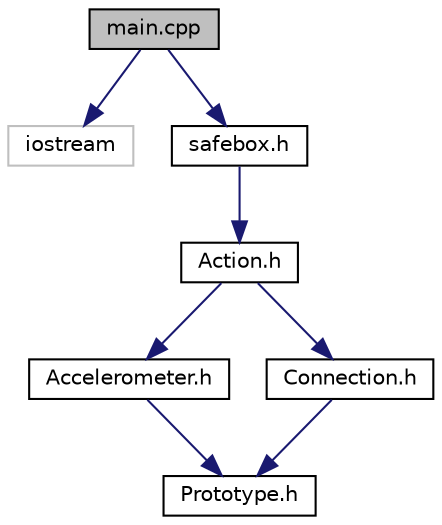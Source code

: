 digraph "main.cpp"
{
 // LATEX_PDF_SIZE
  edge [fontname="Helvetica",fontsize="10",labelfontname="Helvetica",labelfontsize="10"];
  node [fontname="Helvetica",fontsize="10",shape=record];
  Node1 [label="main.cpp",height=0.2,width=0.4,color="black", fillcolor="grey75", style="filled", fontcolor="black",tooltip=" "];
  Node1 -> Node2 [color="midnightblue",fontsize="10",style="solid",fontname="Helvetica"];
  Node2 [label="iostream",height=0.2,width=0.4,color="grey75", fillcolor="white", style="filled",tooltip=" "];
  Node1 -> Node3 [color="midnightblue",fontsize="10",style="solid",fontname="Helvetica"];
  Node3 [label="safebox.h",height=0.2,width=0.4,color="black", fillcolor="white", style="filled",URL="$safebox_8h.html",tooltip=" "];
  Node3 -> Node4 [color="midnightblue",fontsize="10",style="solid",fontname="Helvetica"];
  Node4 [label="Action.h",height=0.2,width=0.4,color="black", fillcolor="white", style="filled",URL="$_action_8h.html",tooltip="File which contain the implementation of Action class in safeboxe namespace."];
  Node4 -> Node5 [color="midnightblue",fontsize="10",style="solid",fontname="Helvetica"];
  Node5 [label="Accelerometer.h",height=0.2,width=0.4,color="black", fillcolor="white", style="filled",URL="$_accelerometer_8h.html",tooltip="File which contain the implementation of Accelerometer class in safeboxe namespace."];
  Node5 -> Node6 [color="midnightblue",fontsize="10",style="solid",fontname="Helvetica"];
  Node6 [label="Prototype.h",height=0.2,width=0.4,color="black", fillcolor="white", style="filled",URL="$_prototype_8h.html",tooltip="Prototype file which contain the Interface Prototype for the safebox."];
  Node4 -> Node7 [color="midnightblue",fontsize="10",style="solid",fontname="Helvetica"];
  Node7 [label="Connection.h",height=0.2,width=0.4,color="black", fillcolor="white", style="filled",URL="$_connection_8h.html",tooltip="File which contain the implementation of Connection class in safeboxe namespace."];
  Node7 -> Node6 [color="midnightblue",fontsize="10",style="solid",fontname="Helvetica"];
}

